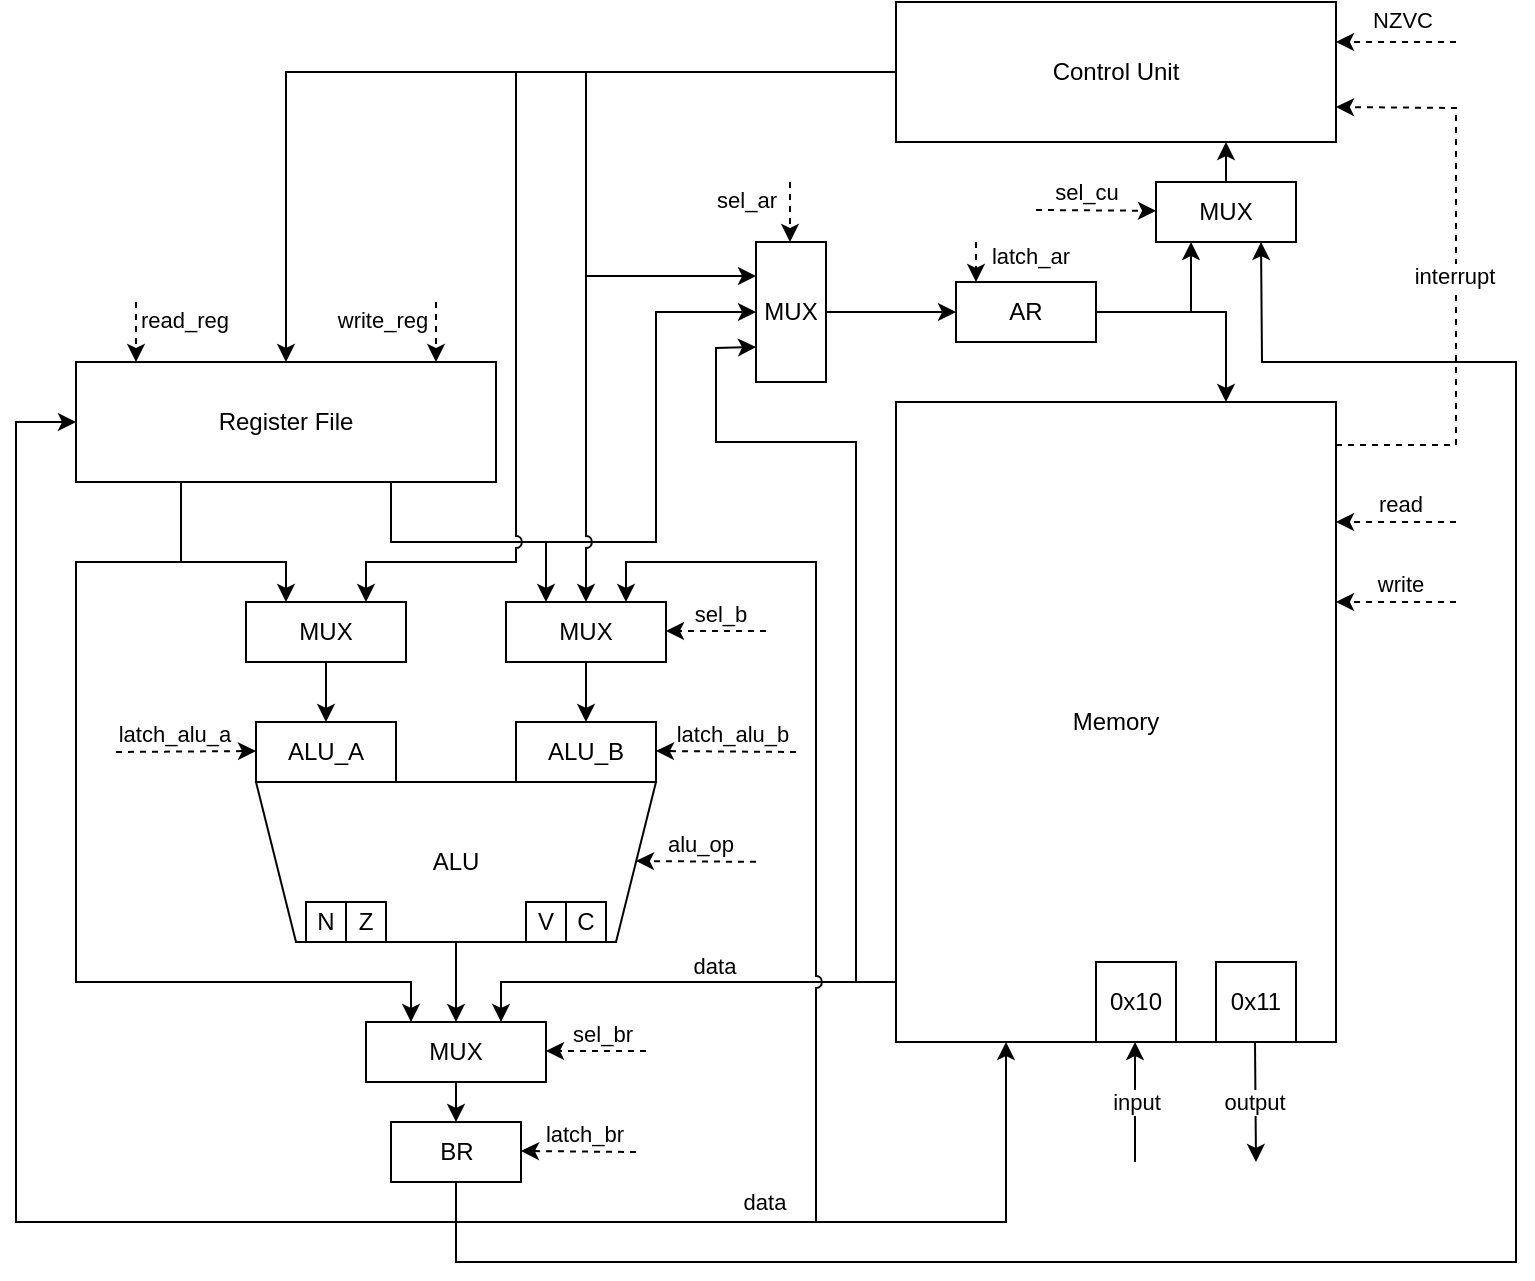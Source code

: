 <mxfile version="27.1.1">
  <diagram name="Page-1" id="099fd60b-425b-db50-ffb0-6b813814b670">
    <mxGraphModel dx="1226" dy="1738" grid="1" gridSize="10" guides="1" tooltips="1" connect="1" arrows="1" fold="1" page="1" pageScale="1" pageWidth="850" pageHeight="1100" background="none" math="0" shadow="0">
      <root>
        <mxCell id="0" />
        <mxCell id="1" parent="0" />
        <mxCell id="rqdni48BAkIkgVTTU-US-25" style="edgeStyle=orthogonalEdgeStyle;rounded=0;orthogonalLoop=1;jettySize=auto;html=1;exitX=0;exitY=0.5;exitDx=0;exitDy=0;" parent="1" source="riJFMd-E-siuRD8wx49H-23" target="riJFMd-E-siuRD8wx49H-57" edge="1">
          <mxGeometry relative="1" as="geometry" />
        </mxCell>
        <mxCell id="riJFMd-E-siuRD8wx49H-23" value="Control Unit" style="rounded=0;whiteSpace=wrap;html=1;" parent="1" vertex="1">
          <mxGeometry x="490" y="-20" width="220" height="70" as="geometry" />
        </mxCell>
        <mxCell id="rqdni48BAkIkgVTTU-US-13" style="edgeStyle=orthogonalEdgeStyle;rounded=0;orthogonalLoop=1;jettySize=auto;html=1;exitX=0.5;exitY=0;exitDx=0;exitDy=0;entryX=0.5;entryY=0;entryDx=0;entryDy=0;" parent="1" source="riJFMd-E-siuRD8wx49H-2" target="riJFMd-E-siuRD8wx49H-24" edge="1">
          <mxGeometry relative="1" as="geometry" />
        </mxCell>
        <mxCell id="riJFMd-E-siuRD8wx49H-2" value="ALU" style="shape=trapezoid;perimeter=trapezoidPerimeter;whiteSpace=wrap;html=1;fixedSize=1;direction=west;rotation=0;" parent="1" vertex="1">
          <mxGeometry x="170" y="370" width="200" height="80" as="geometry" />
        </mxCell>
        <mxCell id="riJFMd-E-siuRD8wx49H-3" value="ALU_B" style="rounded=0;whiteSpace=wrap;html=1;" parent="1" vertex="1">
          <mxGeometry x="300" y="340" width="70" height="30" as="geometry" />
        </mxCell>
        <mxCell id="riJFMd-E-siuRD8wx49H-4" value="ALU_A" style="rounded=0;whiteSpace=wrap;html=1;" parent="1" vertex="1">
          <mxGeometry x="170" y="340" width="70" height="30" as="geometry" />
        </mxCell>
        <mxCell id="rqdni48BAkIkgVTTU-US-14" style="edgeStyle=orthogonalEdgeStyle;rounded=0;orthogonalLoop=1;jettySize=auto;html=1;exitX=0.5;exitY=1;exitDx=0;exitDy=0;entryX=0.5;entryY=0;entryDx=0;entryDy=0;" parent="1" source="riJFMd-E-siuRD8wx49H-24" target="riJFMd-E-siuRD8wx49H-47" edge="1">
          <mxGeometry relative="1" as="geometry" />
        </mxCell>
        <mxCell id="riJFMd-E-siuRD8wx49H-24" value="MUX" style="rounded=0;whiteSpace=wrap;html=1;" parent="1" vertex="1">
          <mxGeometry x="225" y="490" width="90" height="30" as="geometry" />
        </mxCell>
        <mxCell id="rqdni48BAkIkgVTTU-US-12" style="edgeStyle=orthogonalEdgeStyle;rounded=0;orthogonalLoop=1;jettySize=auto;html=1;exitX=0;exitY=0.75;exitDx=0;exitDy=0;entryX=0.75;entryY=0;entryDx=0;entryDy=0;" parent="1" source="riJFMd-E-siuRD8wx49H-31" target="riJFMd-E-siuRD8wx49H-24" edge="1">
          <mxGeometry relative="1" as="geometry">
            <Array as="points">
              <mxPoint x="490" y="470" />
              <mxPoint x="293" y="470" />
            </Array>
          </mxGeometry>
        </mxCell>
        <mxCell id="riJFMd-E-siuRD8wx49H-31" value="Memory" style="rounded=0;whiteSpace=wrap;html=1;" parent="1" vertex="1">
          <mxGeometry x="490" y="180" width="220" height="320" as="geometry" />
        </mxCell>
        <mxCell id="rqdni48BAkIkgVTTU-US-2" style="edgeStyle=orthogonalEdgeStyle;rounded=0;orthogonalLoop=1;jettySize=auto;html=1;exitX=1;exitY=0.5;exitDx=0;exitDy=0;entryX=0.75;entryY=0;entryDx=0;entryDy=0;" parent="1" source="riJFMd-E-siuRD8wx49H-37" target="riJFMd-E-siuRD8wx49H-31" edge="1">
          <mxGeometry relative="1" as="geometry" />
        </mxCell>
        <mxCell id="ua7R3Qg5QjwvmVrSt5He-10" style="edgeStyle=orthogonalEdgeStyle;rounded=0;orthogonalLoop=1;jettySize=auto;html=1;exitX=1;exitY=0.5;exitDx=0;exitDy=0;entryX=0.25;entryY=1;entryDx=0;entryDy=0;" edge="1" parent="1" source="riJFMd-E-siuRD8wx49H-37" target="ua7R3Qg5QjwvmVrSt5He-6">
          <mxGeometry relative="1" as="geometry" />
        </mxCell>
        <mxCell id="riJFMd-E-siuRD8wx49H-37" value="AR" style="rounded=0;whiteSpace=wrap;html=1;" parent="1" vertex="1">
          <mxGeometry x="520" y="120" width="70" height="30" as="geometry" />
        </mxCell>
        <mxCell id="riJFMd-E-siuRD8wx49H-46" style="edgeStyle=orthogonalEdgeStyle;rounded=0;orthogonalLoop=1;jettySize=auto;html=1;exitX=0.5;exitY=1;exitDx=0;exitDy=0;entryX=0.5;entryY=0;entryDx=0;entryDy=0;" parent="1" source="riJFMd-E-siuRD8wx49H-41" target="riJFMd-E-siuRD8wx49H-3" edge="1">
          <mxGeometry relative="1" as="geometry">
            <Array as="points">
              <mxPoint x="335" y="280" />
            </Array>
          </mxGeometry>
        </mxCell>
        <mxCell id="riJFMd-E-siuRD8wx49H-41" value="MUX" style="rounded=0;whiteSpace=wrap;html=1;" parent="1" vertex="1">
          <mxGeometry x="295" y="280" width="80" height="30" as="geometry" />
        </mxCell>
        <mxCell id="rqdni48BAkIkgVTTU-US-23" style="edgeStyle=orthogonalEdgeStyle;rounded=0;orthogonalLoop=1;jettySize=auto;html=1;exitX=0.5;exitY=1;exitDx=0;exitDy=0;entryX=0;entryY=0.5;entryDx=0;entryDy=0;" parent="1" source="riJFMd-E-siuRD8wx49H-47" target="riJFMd-E-siuRD8wx49H-57" edge="1">
          <mxGeometry relative="1" as="geometry">
            <Array as="points">
              <mxPoint x="270" y="590" />
              <mxPoint x="50" y="590" />
              <mxPoint x="50" y="190" />
            </Array>
          </mxGeometry>
        </mxCell>
        <mxCell id="rqdni48BAkIkgVTTU-US-24" style="edgeStyle=orthogonalEdgeStyle;rounded=0;orthogonalLoop=1;jettySize=auto;html=1;exitX=0.5;exitY=1;exitDx=0;exitDy=0;entryX=0.25;entryY=1;entryDx=0;entryDy=0;" parent="1" source="riJFMd-E-siuRD8wx49H-47" target="riJFMd-E-siuRD8wx49H-31" edge="1">
          <mxGeometry relative="1" as="geometry" />
        </mxCell>
        <mxCell id="riJFMd-E-siuRD8wx49H-47" value="BR" style="rounded=0;whiteSpace=wrap;html=1;" parent="1" vertex="1">
          <mxGeometry x="237.5" y="540" width="65" height="30" as="geometry" />
        </mxCell>
        <mxCell id="QVSUZhxjnj2yHQhHwwUk-3" style="edgeStyle=orthogonalEdgeStyle;rounded=0;orthogonalLoop=1;jettySize=auto;html=1;exitX=0.5;exitY=1;exitDx=0;exitDy=0;entryX=0.75;entryY=0;entryDx=0;entryDy=0;jumpStyle=arc;" parent="1" source="riJFMd-E-siuRD8wx49H-47" target="riJFMd-E-siuRD8wx49H-41" edge="1">
          <mxGeometry relative="1" as="geometry">
            <Array as="points">
              <mxPoint x="270" y="590" />
              <mxPoint x="450" y="590" />
              <mxPoint x="450" y="260" />
              <mxPoint x="355" y="260" />
            </Array>
          </mxGeometry>
        </mxCell>
        <mxCell id="rqdni48BAkIkgVTTU-US-8" style="edgeStyle=orthogonalEdgeStyle;rounded=0;orthogonalLoop=1;jettySize=auto;html=1;exitX=0.75;exitY=1;exitDx=0;exitDy=0;entryX=0.25;entryY=0;entryDx=0;entryDy=0;" parent="1" source="riJFMd-E-siuRD8wx49H-57" target="riJFMd-E-siuRD8wx49H-41" edge="1">
          <mxGeometry relative="1" as="geometry" />
        </mxCell>
        <mxCell id="rqdni48BAkIkgVTTU-US-15" style="edgeStyle=orthogonalEdgeStyle;rounded=0;orthogonalLoop=1;jettySize=auto;html=1;exitX=0.25;exitY=1;exitDx=0;exitDy=0;entryX=0.25;entryY=0;entryDx=0;entryDy=0;jumpSize=6;" parent="1" source="riJFMd-E-siuRD8wx49H-57" target="riJFMd-E-siuRD8wx49H-24" edge="1">
          <mxGeometry relative="1" as="geometry">
            <Array as="points">
              <mxPoint x="132" y="260" />
              <mxPoint x="80" y="260" />
              <mxPoint x="80" y="470" />
              <mxPoint x="248" y="470" />
            </Array>
          </mxGeometry>
        </mxCell>
        <mxCell id="zS4TKSHjCkxRC6CheRrW-1" style="edgeStyle=orthogonalEdgeStyle;rounded=0;orthogonalLoop=1;jettySize=auto;html=1;exitX=0.75;exitY=1;exitDx=0;exitDy=0;entryX=0;entryY=0.5;entryDx=0;entryDy=0;" parent="1" source="riJFMd-E-siuRD8wx49H-57" target="riJFMd-E-siuRD8wx49H-66" edge="1">
          <mxGeometry relative="1" as="geometry">
            <Array as="points">
              <mxPoint x="238" y="250" />
              <mxPoint x="370" y="250" />
              <mxPoint x="370" y="135" />
            </Array>
          </mxGeometry>
        </mxCell>
        <mxCell id="ua7R3Qg5QjwvmVrSt5He-2" style="edgeStyle=orthogonalEdgeStyle;rounded=0;orthogonalLoop=1;jettySize=auto;html=1;exitX=0.25;exitY=1;exitDx=0;exitDy=0;entryX=0.25;entryY=0;entryDx=0;entryDy=0;" edge="1" parent="1" source="riJFMd-E-siuRD8wx49H-57" target="ua7R3Qg5QjwvmVrSt5He-1">
          <mxGeometry relative="1" as="geometry">
            <Array as="points">
              <mxPoint x="132" y="260" />
              <mxPoint x="185" y="260" />
            </Array>
          </mxGeometry>
        </mxCell>
        <mxCell id="riJFMd-E-siuRD8wx49H-57" value="Register File" style="rounded=0;whiteSpace=wrap;html=1;" parent="1" vertex="1">
          <mxGeometry x="80" y="160" width="210" height="60" as="geometry" />
        </mxCell>
        <mxCell id="riJFMd-E-siuRD8wx49H-67" style="edgeStyle=orthogonalEdgeStyle;rounded=0;orthogonalLoop=1;jettySize=auto;html=1;exitX=1;exitY=0.5;exitDx=0;exitDy=0;entryX=0;entryY=0.5;entryDx=0;entryDy=0;" parent="1" source="riJFMd-E-siuRD8wx49H-66" target="riJFMd-E-siuRD8wx49H-37" edge="1">
          <mxGeometry relative="1" as="geometry" />
        </mxCell>
        <mxCell id="riJFMd-E-siuRD8wx49H-66" value="MUX" style="rounded=0;whiteSpace=wrap;html=1;" parent="1" vertex="1">
          <mxGeometry x="420" y="100" width="35" height="70" as="geometry" />
        </mxCell>
        <mxCell id="riJFMd-E-siuRD8wx49H-118" value="" style="endArrow=classic;html=1;rounded=0;dashed=1;endFill=1;" parent="1" edge="1">
          <mxGeometry width="50" height="50" relative="1" as="geometry">
            <mxPoint x="770" y="240" as="sourcePoint" />
            <mxPoint x="710" y="240" as="targetPoint" />
          </mxGeometry>
        </mxCell>
        <mxCell id="riJFMd-E-siuRD8wx49H-119" value="&amp;nbsp;read&amp;nbsp; " style="edgeLabel;html=1;align=center;verticalAlign=middle;resizable=0;points=[];" parent="riJFMd-E-siuRD8wx49H-118" vertex="1" connectable="0">
          <mxGeometry x="-0.056" y="-1" relative="1" as="geometry">
            <mxPoint y="-8" as="offset" />
          </mxGeometry>
        </mxCell>
        <mxCell id="riJFMd-E-siuRD8wx49H-120" value="" style="endArrow=classic;html=1;rounded=0;dashed=1;" parent="1" edge="1">
          <mxGeometry width="50" height="50" relative="1" as="geometry">
            <mxPoint x="770" y="280" as="sourcePoint" />
            <mxPoint x="710" y="280" as="targetPoint" />
          </mxGeometry>
        </mxCell>
        <mxCell id="riJFMd-E-siuRD8wx49H-121" value="write" style="edgeLabel;html=1;align=center;verticalAlign=middle;resizable=0;points=[];" parent="riJFMd-E-siuRD8wx49H-120" vertex="1" connectable="0">
          <mxGeometry x="-0.056" y="-1" relative="1" as="geometry">
            <mxPoint y="-8" as="offset" />
          </mxGeometry>
        </mxCell>
        <mxCell id="riJFMd-E-siuRD8wx49H-138" value="" style="endArrow=classic;html=1;rounded=0;dashed=1;" parent="1" edge="1">
          <mxGeometry width="50" height="50" relative="1" as="geometry">
            <mxPoint x="425" y="294.5" as="sourcePoint" />
            <mxPoint x="375" y="294.5" as="targetPoint" />
          </mxGeometry>
        </mxCell>
        <mxCell id="riJFMd-E-siuRD8wx49H-139" value="sel_b" style="edgeLabel;html=1;align=center;verticalAlign=middle;resizable=0;points=[];" parent="riJFMd-E-siuRD8wx49H-138" vertex="1" connectable="0">
          <mxGeometry x="-0.056" y="-1" relative="1" as="geometry">
            <mxPoint y="-8" as="offset" />
          </mxGeometry>
        </mxCell>
        <mxCell id="riJFMd-E-siuRD8wx49H-147" value="N" style="rounded=0;whiteSpace=wrap;html=1;" parent="1" vertex="1">
          <mxGeometry x="195" y="430" width="20" height="20" as="geometry" />
        </mxCell>
        <mxCell id="riJFMd-E-siuRD8wx49H-148" value="Z" style="rounded=0;whiteSpace=wrap;html=1;" parent="1" vertex="1">
          <mxGeometry x="215" y="430" width="20" height="20" as="geometry" />
        </mxCell>
        <mxCell id="riJFMd-E-siuRD8wx49H-150" value="V" style="rounded=0;whiteSpace=wrap;html=1;" parent="1" vertex="1">
          <mxGeometry x="305" y="430" width="20" height="20" as="geometry" />
        </mxCell>
        <mxCell id="riJFMd-E-siuRD8wx49H-151" value="C" style="rounded=0;whiteSpace=wrap;html=1;" parent="1" vertex="1">
          <mxGeometry x="325" y="430" width="20" height="20" as="geometry" />
        </mxCell>
        <mxCell id="riJFMd-E-siuRD8wx49H-156" value="" style="endArrow=classic;html=1;rounded=0;dashed=1;" parent="1" edge="1">
          <mxGeometry width="50" height="50" relative="1" as="geometry">
            <mxPoint x="420" y="409.92" as="sourcePoint" />
            <mxPoint x="360" y="409.5" as="targetPoint" />
          </mxGeometry>
        </mxCell>
        <mxCell id="riJFMd-E-siuRD8wx49H-157" value="alu_op" style="edgeLabel;html=1;align=center;verticalAlign=middle;resizable=0;points=[];" parent="riJFMd-E-siuRD8wx49H-156" vertex="1" connectable="0">
          <mxGeometry x="-0.056" y="-1" relative="1" as="geometry">
            <mxPoint y="-8" as="offset" />
          </mxGeometry>
        </mxCell>
        <mxCell id="EaKisJZvBfBLLmFNlHl6-3" value="" style="endArrow=classic;html=1;rounded=0;dashed=1;entryX=0.25;entryY=1;entryDx=0;entryDy=0;" parent="1" edge="1">
          <mxGeometry width="50" height="50" relative="1" as="geometry">
            <mxPoint x="770" as="sourcePoint" />
            <mxPoint x="710" y="-1.137e-13" as="targetPoint" />
          </mxGeometry>
        </mxCell>
        <mxCell id="EaKisJZvBfBLLmFNlHl6-4" value="NZVC" style="edgeLabel;html=1;align=center;verticalAlign=middle;resizable=0;points=[];" parent="EaKisJZvBfBLLmFNlHl6-3" vertex="1" connectable="0">
          <mxGeometry x="-0.056" y="-3" relative="1" as="geometry">
            <mxPoint x="1" y="-8" as="offset" />
          </mxGeometry>
        </mxCell>
        <mxCell id="EaKisJZvBfBLLmFNlHl6-6" value="" style="endArrow=classic;html=1;rounded=0;dashed=1;entryX=1;entryY=0.75;entryDx=0;entryDy=0;" parent="1" edge="1" target="riJFMd-E-siuRD8wx49H-23">
          <mxGeometry width="50" height="50" relative="1" as="geometry">
            <mxPoint x="710" y="201.5" as="sourcePoint" />
            <mxPoint x="710" y="68.5" as="targetPoint" />
            <Array as="points">
              <mxPoint x="770" y="201.5" />
              <mxPoint x="770" y="138.5" />
              <mxPoint x="770" y="33" />
            </Array>
          </mxGeometry>
        </mxCell>
        <mxCell id="rqdni48BAkIkgVTTU-US-32" value="interrupt" style="edgeLabel;html=1;align=center;verticalAlign=middle;resizable=0;points=[];" parent="EaKisJZvBfBLLmFNlHl6-6" vertex="1" connectable="0">
          <mxGeometry x="-0.024" y="1" relative="1" as="geometry">
            <mxPoint y="-4" as="offset" />
          </mxGeometry>
        </mxCell>
        <mxCell id="rqdni48BAkIkgVTTU-US-27" value="0x11" style="rounded=0;whiteSpace=wrap;html=1;" parent="1" vertex="1">
          <mxGeometry x="650" y="460" width="40" height="40" as="geometry" />
        </mxCell>
        <mxCell id="rqdni48BAkIkgVTTU-US-28" value="0x10" style="rounded=0;whiteSpace=wrap;html=1;" parent="1" vertex="1">
          <mxGeometry x="590" y="460" width="40" height="40" as="geometry" />
        </mxCell>
        <mxCell id="rqdni48BAkIkgVTTU-US-29" value="" style="endArrow=classic;html=1;rounded=0;" parent="1" edge="1">
          <mxGeometry width="50" height="50" relative="1" as="geometry">
            <mxPoint x="609.5" y="560" as="sourcePoint" />
            <mxPoint x="609.5" y="500" as="targetPoint" />
          </mxGeometry>
        </mxCell>
        <mxCell id="rqdni48BAkIkgVTTU-US-35" value="input" style="edgeLabel;html=1;align=center;verticalAlign=middle;resizable=0;points=[];" parent="rqdni48BAkIkgVTTU-US-29" vertex="1" connectable="0">
          <mxGeometry x="-0.067" y="2" relative="1" as="geometry">
            <mxPoint x="2" y="-2" as="offset" />
          </mxGeometry>
        </mxCell>
        <mxCell id="rqdni48BAkIkgVTTU-US-30" value="" style="endArrow=classic;html=1;rounded=0;" parent="1" edge="1">
          <mxGeometry width="50" height="50" relative="1" as="geometry">
            <mxPoint x="669.5" y="500" as="sourcePoint" />
            <mxPoint x="670" y="560" as="targetPoint" />
          </mxGeometry>
        </mxCell>
        <mxCell id="rqdni48BAkIkgVTTU-US-36" value="output" style="edgeLabel;html=1;align=center;verticalAlign=middle;resizable=0;points=[];" parent="rqdni48BAkIkgVTTU-US-30" vertex="1" connectable="0">
          <mxGeometry x="-0.034" y="-3" relative="1" as="geometry">
            <mxPoint x="2" y="1" as="offset" />
          </mxGeometry>
        </mxCell>
        <mxCell id="rqdni48BAkIkgVTTU-US-37" value="" style="endArrow=classic;html=1;rounded=0;dashed=1;" parent="1" edge="1">
          <mxGeometry width="50" height="50" relative="1" as="geometry">
            <mxPoint x="530" y="100" as="sourcePoint" />
            <mxPoint x="530" y="120" as="targetPoint" />
          </mxGeometry>
        </mxCell>
        <mxCell id="rqdni48BAkIkgVTTU-US-38" value="latch_ar" style="edgeLabel;html=1;align=center;verticalAlign=middle;resizable=0;points=[];" parent="rqdni48BAkIkgVTTU-US-37" vertex="1" connectable="0">
          <mxGeometry x="-0.056" y="-4" relative="1" as="geometry">
            <mxPoint x="31" y="-3" as="offset" />
          </mxGeometry>
        </mxCell>
        <mxCell id="rqdni48BAkIkgVTTU-US-42" value="" style="endArrow=classic;html=1;rounded=0;dashed=1;" parent="1" edge="1">
          <mxGeometry width="50" height="50" relative="1" as="geometry">
            <mxPoint x="437" y="70" as="sourcePoint" />
            <mxPoint x="437" y="100" as="targetPoint" />
          </mxGeometry>
        </mxCell>
        <mxCell id="rqdni48BAkIkgVTTU-US-43" value="sel_ar" style="edgeLabel;html=1;align=center;verticalAlign=middle;resizable=0;points=[];" parent="rqdni48BAkIkgVTTU-US-42" vertex="1" connectable="0">
          <mxGeometry x="-0.056" y="-4" relative="1" as="geometry">
            <mxPoint x="-18" y="-5" as="offset" />
          </mxGeometry>
        </mxCell>
        <mxCell id="rqdni48BAkIkgVTTU-US-44" value="" style="endArrow=classic;html=1;rounded=0;dashed=1;" parent="1" edge="1">
          <mxGeometry width="50" height="50" relative="1" as="geometry">
            <mxPoint x="365" y="504.5" as="sourcePoint" />
            <mxPoint x="315" y="504.5" as="targetPoint" />
          </mxGeometry>
        </mxCell>
        <mxCell id="rqdni48BAkIkgVTTU-US-45" value="sel_br" style="edgeLabel;html=1;align=center;verticalAlign=middle;resizable=0;points=[];" parent="rqdni48BAkIkgVTTU-US-44" vertex="1" connectable="0">
          <mxGeometry x="-0.056" y="-1" relative="1" as="geometry">
            <mxPoint x="1" y="-8" as="offset" />
          </mxGeometry>
        </mxCell>
        <mxCell id="rqdni48BAkIkgVTTU-US-46" value="" style="endArrow=classic;html=1;rounded=0;dashed=1;" parent="1" edge="1">
          <mxGeometry width="50" height="50" relative="1" as="geometry">
            <mxPoint x="360" y="555" as="sourcePoint" />
            <mxPoint x="302.5" y="554.5" as="targetPoint" />
          </mxGeometry>
        </mxCell>
        <mxCell id="rqdni48BAkIkgVTTU-US-47" value="latch_br" style="edgeLabel;html=1;align=center;verticalAlign=middle;resizable=0;points=[];" parent="rqdni48BAkIkgVTTU-US-46" vertex="1" connectable="0">
          <mxGeometry x="-0.056" y="-1" relative="1" as="geometry">
            <mxPoint x="1" y="-8" as="offset" />
          </mxGeometry>
        </mxCell>
        <mxCell id="rqdni48BAkIkgVTTU-US-49" value="" style="endArrow=classic;html=1;rounded=0;dashed=1;" parent="1" edge="1">
          <mxGeometry width="50" height="50" relative="1" as="geometry">
            <mxPoint x="440" y="355" as="sourcePoint" />
            <mxPoint x="370" y="354.5" as="targetPoint" />
          </mxGeometry>
        </mxCell>
        <mxCell id="rqdni48BAkIkgVTTU-US-50" value="latch_alu_b" style="edgeLabel;html=1;align=center;verticalAlign=middle;resizable=0;points=[];" parent="rqdni48BAkIkgVTTU-US-49" vertex="1" connectable="0">
          <mxGeometry x="-0.056" y="-1" relative="1" as="geometry">
            <mxPoint x="1" y="-8" as="offset" />
          </mxGeometry>
        </mxCell>
        <mxCell id="rqdni48BAkIkgVTTU-US-51" value="" style="endArrow=classic;html=1;rounded=0;dashed=1;" parent="1" edge="1">
          <mxGeometry width="50" height="50" relative="1" as="geometry">
            <mxPoint x="100" y="355" as="sourcePoint" />
            <mxPoint x="170" y="354.5" as="targetPoint" />
          </mxGeometry>
        </mxCell>
        <mxCell id="rqdni48BAkIkgVTTU-US-52" value="latch_alu_a" style="edgeLabel;html=1;align=center;verticalAlign=middle;resizable=0;points=[];" parent="rqdni48BAkIkgVTTU-US-51" vertex="1" connectable="0">
          <mxGeometry x="-0.056" y="-1" relative="1" as="geometry">
            <mxPoint x="-4" y="-10" as="offset" />
          </mxGeometry>
        </mxCell>
        <mxCell id="rqdni48BAkIkgVTTU-US-54" value="data" style="edgeLabel;html=1;align=center;verticalAlign=middle;resizable=0;points=[];" parent="1" vertex="1" connectable="0">
          <mxGeometry x="410" y="580" as="geometry">
            <mxPoint x="14" as="offset" />
          </mxGeometry>
        </mxCell>
        <mxCell id="rqdni48BAkIkgVTTU-US-55" value="data" style="edgeLabel;html=1;align=center;verticalAlign=middle;resizable=0;points=[];" parent="1" vertex="1" connectable="0">
          <mxGeometry x="385" y="462" as="geometry">
            <mxPoint x="14" as="offset" />
          </mxGeometry>
        </mxCell>
        <mxCell id="rqdni48BAkIkgVTTU-US-57" value="" style="endArrow=classic;html=1;rounded=0;dashed=1;" parent="1" edge="1">
          <mxGeometry width="50" height="50" relative="1" as="geometry">
            <mxPoint x="110" y="130" as="sourcePoint" />
            <mxPoint x="110" y="160" as="targetPoint" />
          </mxGeometry>
        </mxCell>
        <mxCell id="rqdni48BAkIkgVTTU-US-58" value="read_reg" style="edgeLabel;html=1;align=center;verticalAlign=middle;resizable=0;points=[];" parent="rqdni48BAkIkgVTTU-US-57" vertex="1" connectable="0">
          <mxGeometry x="-0.056" y="-4" relative="1" as="geometry">
            <mxPoint x="28" y="-5" as="offset" />
          </mxGeometry>
        </mxCell>
        <mxCell id="rqdni48BAkIkgVTTU-US-59" value="" style="endArrow=classic;html=1;rounded=0;dashed=1;" parent="1" edge="1">
          <mxGeometry width="50" height="50" relative="1" as="geometry">
            <mxPoint x="260" y="130" as="sourcePoint" />
            <mxPoint x="260" y="160" as="targetPoint" />
          </mxGeometry>
        </mxCell>
        <mxCell id="rqdni48BAkIkgVTTU-US-60" value="write_reg" style="edgeLabel;html=1;align=center;verticalAlign=middle;resizable=0;points=[];" parent="rqdni48BAkIkgVTTU-US-59" vertex="1" connectable="0">
          <mxGeometry x="-0.056" y="-4" relative="1" as="geometry">
            <mxPoint x="-23" y="-5" as="offset" />
          </mxGeometry>
        </mxCell>
        <mxCell id="zS4TKSHjCkxRC6CheRrW-2" value="" style="endArrow=classic;html=1;rounded=0;entryX=0;entryY=0.75;entryDx=0;entryDy=0;" parent="1" target="riJFMd-E-siuRD8wx49H-66" edge="1">
          <mxGeometry width="50" height="50" relative="1" as="geometry">
            <mxPoint x="480" y="470" as="sourcePoint" />
            <mxPoint x="400" y="160" as="targetPoint" />
            <Array as="points">
              <mxPoint x="470" y="470" />
              <mxPoint x="470" y="200" />
              <mxPoint x="400" y="200" />
              <mxPoint x="400" y="153" />
            </Array>
          </mxGeometry>
        </mxCell>
        <mxCell id="QVSUZhxjnj2yHQhHwwUk-1" style="edgeStyle=orthogonalEdgeStyle;rounded=0;orthogonalLoop=1;jettySize=auto;html=1;exitX=0;exitY=0.5;exitDx=0;exitDy=0;entryX=0.5;entryY=0;entryDx=0;entryDy=0;jumpStyle=arc;" parent="1" source="riJFMd-E-siuRD8wx49H-23" target="riJFMd-E-siuRD8wx49H-41" edge="1">
          <mxGeometry relative="1" as="geometry" />
        </mxCell>
        <mxCell id="rqdni48BAkIkgVTTU-US-21" value="" style="endArrow=classic;html=1;rounded=0;" parent="1" edge="1">
          <mxGeometry width="50" height="50" relative="1" as="geometry">
            <mxPoint x="335" y="117" as="sourcePoint" />
            <mxPoint x="420" y="117" as="targetPoint" />
          </mxGeometry>
        </mxCell>
        <mxCell id="ua7R3Qg5QjwvmVrSt5He-3" style="edgeStyle=orthogonalEdgeStyle;rounded=0;orthogonalLoop=1;jettySize=auto;html=1;exitX=0.5;exitY=1;exitDx=0;exitDy=0;entryX=0.5;entryY=0;entryDx=0;entryDy=0;" edge="1" parent="1" source="ua7R3Qg5QjwvmVrSt5He-1" target="riJFMd-E-siuRD8wx49H-4">
          <mxGeometry relative="1" as="geometry" />
        </mxCell>
        <mxCell id="ua7R3Qg5QjwvmVrSt5He-1" value="MUX" style="rounded=0;whiteSpace=wrap;html=1;" vertex="1" parent="1">
          <mxGeometry x="165" y="280" width="80" height="30" as="geometry" />
        </mxCell>
        <mxCell id="ua7R3Qg5QjwvmVrSt5He-12" style="edgeStyle=orthogonalEdgeStyle;rounded=0;orthogonalLoop=1;jettySize=auto;html=1;exitX=0.5;exitY=0;exitDx=0;exitDy=0;entryX=0.75;entryY=1;entryDx=0;entryDy=0;" edge="1" parent="1" source="ua7R3Qg5QjwvmVrSt5He-6" target="riJFMd-E-siuRD8wx49H-23">
          <mxGeometry relative="1" as="geometry" />
        </mxCell>
        <mxCell id="ua7R3Qg5QjwvmVrSt5He-6" value="MUX" style="rounded=0;whiteSpace=wrap;html=1;" vertex="1" parent="1">
          <mxGeometry x="620" y="70" width="70" height="30" as="geometry" />
        </mxCell>
        <mxCell id="ua7R3Qg5QjwvmVrSt5He-7" style="edgeStyle=orthogonalEdgeStyle;rounded=0;orthogonalLoop=1;jettySize=auto;html=1;exitX=0;exitY=0.5;exitDx=0;exitDy=0;entryX=0.75;entryY=0;entryDx=0;entryDy=0;jumpStyle=arc;" edge="1" parent="1" source="riJFMd-E-siuRD8wx49H-23" target="ua7R3Qg5QjwvmVrSt5He-1">
          <mxGeometry relative="1" as="geometry">
            <Array as="points">
              <mxPoint x="300" y="15" />
              <mxPoint x="300" y="260" />
              <mxPoint x="225" y="260" />
            </Array>
          </mxGeometry>
        </mxCell>
        <mxCell id="ua7R3Qg5QjwvmVrSt5He-14" value="" style="endArrow=classic;html=1;rounded=0;exitX=0.5;exitY=1;exitDx=0;exitDy=0;entryX=0.75;entryY=1;entryDx=0;entryDy=0;" edge="1" parent="1" source="riJFMd-E-siuRD8wx49H-47" target="ua7R3Qg5QjwvmVrSt5He-6">
          <mxGeometry width="50" height="50" relative="1" as="geometry">
            <mxPoint x="350" y="640" as="sourcePoint" />
            <mxPoint x="340" y="680" as="targetPoint" />
            <Array as="points">
              <mxPoint x="270" y="610" />
              <mxPoint x="800" y="610" />
              <mxPoint x="800" y="160" />
              <mxPoint x="673" y="160" />
            </Array>
          </mxGeometry>
        </mxCell>
        <mxCell id="ua7R3Qg5QjwvmVrSt5He-16" value="" style="endArrow=classic;html=1;rounded=0;dashed=1;" edge="1" parent="1">
          <mxGeometry width="50" height="50" relative="1" as="geometry">
            <mxPoint x="560" y="84" as="sourcePoint" />
            <mxPoint x="620" y="84.41" as="targetPoint" />
          </mxGeometry>
        </mxCell>
        <mxCell id="ua7R3Qg5QjwvmVrSt5He-17" value="sel_cu" style="edgeLabel;html=1;align=center;verticalAlign=middle;resizable=0;points=[];" vertex="1" connectable="0" parent="ua7R3Qg5QjwvmVrSt5He-16">
          <mxGeometry x="-0.056" y="-1" relative="1" as="geometry">
            <mxPoint x="-4" y="-10" as="offset" />
          </mxGeometry>
        </mxCell>
      </root>
    </mxGraphModel>
  </diagram>
</mxfile>
